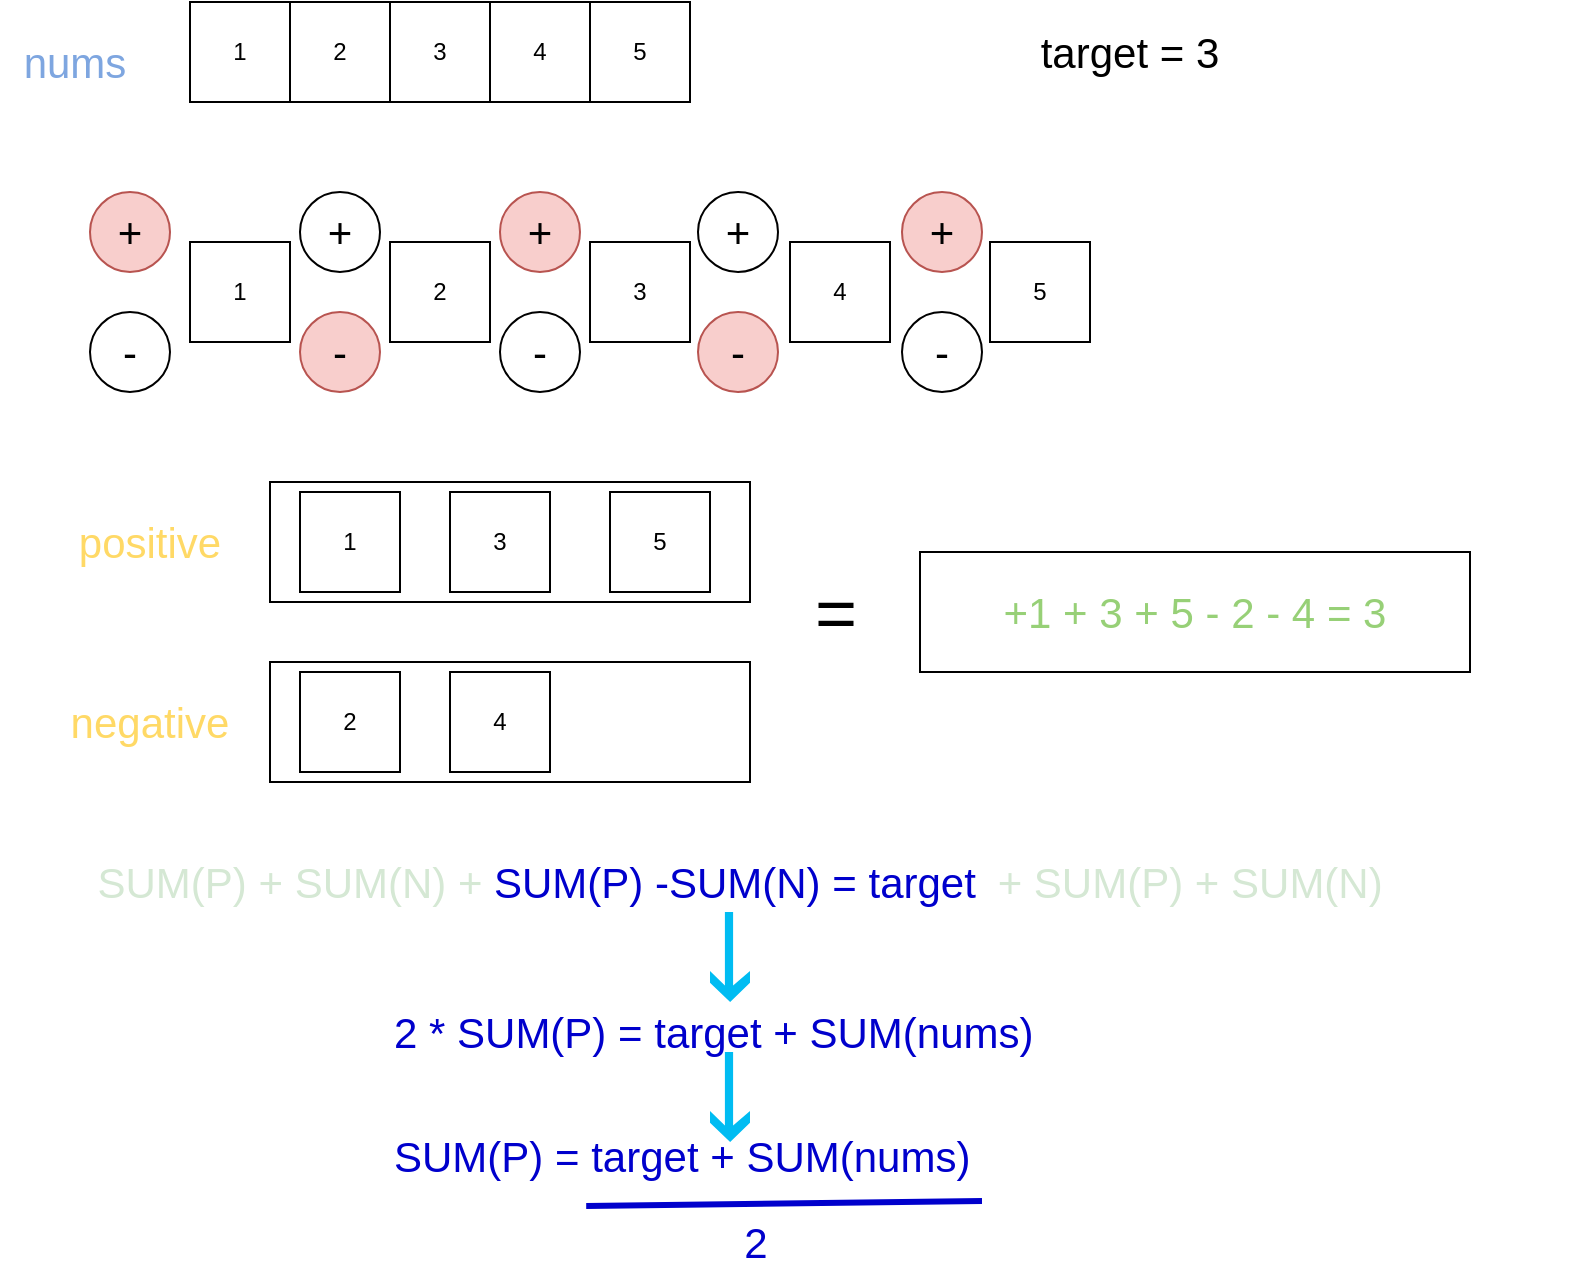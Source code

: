 <mxfile version="10.6.6" type="device"><diagram id="4IO8ltCWfnja1ZXnyxj4" name="第 1 页"><mxGraphModel dx="918" dy="461" grid="1" gridSize="10" guides="1" tooltips="1" connect="1" arrows="1" fold="1" page="1" pageScale="1" pageWidth="827" pageHeight="1169" math="0" shadow="0"><root><mxCell id="0"/><mxCell id="1" parent="0"/><mxCell id="KhiINrPCY1DJA5LcpeSP-1" value="1" style="rounded=0;whiteSpace=wrap;html=1;" vertex="1" parent="1"><mxGeometry x="110" y="50" width="50" height="50" as="geometry"/></mxCell><mxCell id="KhiINrPCY1DJA5LcpeSP-2" value="2" style="rounded=0;whiteSpace=wrap;html=1;" vertex="1" parent="1"><mxGeometry x="160" y="50" width="50" height="50" as="geometry"/></mxCell><mxCell id="KhiINrPCY1DJA5LcpeSP-3" value="3" style="rounded=0;whiteSpace=wrap;html=1;" vertex="1" parent="1"><mxGeometry x="210" y="50" width="50" height="50" as="geometry"/></mxCell><mxCell id="KhiINrPCY1DJA5LcpeSP-4" value="4" style="rounded=0;whiteSpace=wrap;html=1;" vertex="1" parent="1"><mxGeometry x="260" y="50" width="50" height="50" as="geometry"/></mxCell><mxCell id="KhiINrPCY1DJA5LcpeSP-5" value="5" style="rounded=0;whiteSpace=wrap;html=1;" vertex="1" parent="1"><mxGeometry x="310" y="50" width="50" height="50" as="geometry"/></mxCell><mxCell id="KhiINrPCY1DJA5LcpeSP-6" value="1" style="rounded=0;whiteSpace=wrap;html=1;" vertex="1" parent="1"><mxGeometry x="110" y="170" width="50" height="50" as="geometry"/></mxCell><mxCell id="KhiINrPCY1DJA5LcpeSP-8" value="2" style="rounded=0;whiteSpace=wrap;html=1;" vertex="1" parent="1"><mxGeometry x="210" y="170" width="50" height="50" as="geometry"/></mxCell><mxCell id="KhiINrPCY1DJA5LcpeSP-10" value="3" style="rounded=0;whiteSpace=wrap;html=1;" vertex="1" parent="1"><mxGeometry x="310" y="170" width="50" height="50" as="geometry"/></mxCell><mxCell id="KhiINrPCY1DJA5LcpeSP-11" value="4" style="rounded=0;whiteSpace=wrap;html=1;" vertex="1" parent="1"><mxGeometry x="410" y="170" width="50" height="50" as="geometry"/></mxCell><mxCell id="KhiINrPCY1DJA5LcpeSP-12" value="5" style="rounded=0;whiteSpace=wrap;html=1;" vertex="1" parent="1"><mxGeometry x="510" y="170" width="50" height="50" as="geometry"/></mxCell><mxCell id="KhiINrPCY1DJA5LcpeSP-13" value="+" style="ellipse;whiteSpace=wrap;html=1;aspect=fixed;fontSize=21;" vertex="1" parent="1"><mxGeometry x="165" y="145" width="40" height="40" as="geometry"/></mxCell><mxCell id="KhiINrPCY1DJA5LcpeSP-14" value="-" style="ellipse;whiteSpace=wrap;html=1;aspect=fixed;fontSize=21;fillColor=#f8cecc;strokeColor=#b85450;" vertex="1" parent="1"><mxGeometry x="165" y="205" width="40" height="40" as="geometry"/></mxCell><mxCell id="KhiINrPCY1DJA5LcpeSP-15" value="+" style="ellipse;whiteSpace=wrap;html=1;aspect=fixed;fontSize=21;fillColor=#f8cecc;strokeColor=#b85450;" vertex="1" parent="1"><mxGeometry x="60" y="145" width="40" height="40" as="geometry"/></mxCell><mxCell id="KhiINrPCY1DJA5LcpeSP-16" value="-" style="ellipse;whiteSpace=wrap;html=1;aspect=fixed;fontSize=21;" vertex="1" parent="1"><mxGeometry x="60" y="205" width="40" height="40" as="geometry"/></mxCell><mxCell id="KhiINrPCY1DJA5LcpeSP-17" value="+" style="ellipse;whiteSpace=wrap;html=1;aspect=fixed;fontSize=21;fillColor=#f8cecc;strokeColor=#b85450;" vertex="1" parent="1"><mxGeometry x="265" y="145" width="40" height="40" as="geometry"/></mxCell><mxCell id="KhiINrPCY1DJA5LcpeSP-18" value="-" style="ellipse;whiteSpace=wrap;html=1;aspect=fixed;fontSize=21;" vertex="1" parent="1"><mxGeometry x="265" y="205" width="40" height="40" as="geometry"/></mxCell><mxCell id="KhiINrPCY1DJA5LcpeSP-19" value="+" style="ellipse;whiteSpace=wrap;html=1;aspect=fixed;fontSize=21;" vertex="1" parent="1"><mxGeometry x="364" y="145" width="40" height="40" as="geometry"/></mxCell><mxCell id="KhiINrPCY1DJA5LcpeSP-20" value="-" style="ellipse;whiteSpace=wrap;html=1;aspect=fixed;fontSize=21;fillColor=#f8cecc;strokeColor=#b85450;" vertex="1" parent="1"><mxGeometry x="364" y="205" width="40" height="40" as="geometry"/></mxCell><mxCell id="KhiINrPCY1DJA5LcpeSP-21" value="+" style="ellipse;whiteSpace=wrap;html=1;aspect=fixed;fontSize=21;fillColor=#f8cecc;strokeColor=#b85450;" vertex="1" parent="1"><mxGeometry x="466" y="145" width="40" height="40" as="geometry"/></mxCell><mxCell id="KhiINrPCY1DJA5LcpeSP-22" value="-" style="ellipse;whiteSpace=wrap;html=1;aspect=fixed;fontSize=21;" vertex="1" parent="1"><mxGeometry x="466" y="205" width="40" height="40" as="geometry"/></mxCell><mxCell id="KhiINrPCY1DJA5LcpeSP-23" value="" style="rounded=0;whiteSpace=wrap;html=1;fontSize=21;" vertex="1" parent="1"><mxGeometry x="150" y="290" width="240" height="60" as="geometry"/></mxCell><mxCell id="KhiINrPCY1DJA5LcpeSP-24" value="target = 3" style="text;html=1;strokeColor=none;fillColor=none;align=center;verticalAlign=middle;whiteSpace=wrap;rounded=0;fontSize=21;" vertex="1" parent="1"><mxGeometry x="520" y="65" width="120" height="20" as="geometry"/></mxCell><mxCell id="KhiINrPCY1DJA5LcpeSP-25" value="nums" style="text;html=1;strokeColor=none;fillColor=none;align=center;verticalAlign=middle;whiteSpace=wrap;rounded=0;fontSize=21;fontColor=#7EA6E0;" vertex="1" parent="1"><mxGeometry x="15" y="70" width="75" height="20" as="geometry"/></mxCell><mxCell id="KhiINrPCY1DJA5LcpeSP-26" value="1" style="rounded=0;whiteSpace=wrap;html=1;" vertex="1" parent="1"><mxGeometry x="165" y="295" width="50" height="50" as="geometry"/></mxCell><mxCell id="KhiINrPCY1DJA5LcpeSP-27" value="3" style="rounded=0;whiteSpace=wrap;html=1;" vertex="1" parent="1"><mxGeometry x="240" y="295" width="50" height="50" as="geometry"/></mxCell><mxCell id="KhiINrPCY1DJA5LcpeSP-28" value="5" style="rounded=0;whiteSpace=wrap;html=1;" vertex="1" parent="1"><mxGeometry x="320" y="295" width="50" height="50" as="geometry"/></mxCell><mxCell id="KhiINrPCY1DJA5LcpeSP-29" value="positive" style="text;html=1;strokeColor=none;fillColor=none;align=center;verticalAlign=middle;whiteSpace=wrap;rounded=0;fontSize=21;fontColor=#FFD966;" vertex="1" parent="1"><mxGeometry x="70" y="310" width="40" height="20" as="geometry"/></mxCell><mxCell id="KhiINrPCY1DJA5LcpeSP-30" value="" style="rounded=0;whiteSpace=wrap;html=1;fontSize=21;" vertex="1" parent="1"><mxGeometry x="150" y="380" width="240" height="60" as="geometry"/></mxCell><mxCell id="KhiINrPCY1DJA5LcpeSP-31" value="2" style="rounded=0;whiteSpace=wrap;html=1;" vertex="1" parent="1"><mxGeometry x="165" y="385" width="50" height="50" as="geometry"/></mxCell><mxCell id="KhiINrPCY1DJA5LcpeSP-32" value="4" style="rounded=0;whiteSpace=wrap;html=1;" vertex="1" parent="1"><mxGeometry x="240" y="385" width="50" height="50" as="geometry"/></mxCell><mxCell id="KhiINrPCY1DJA5LcpeSP-34" value="negative" style="text;html=1;strokeColor=none;fillColor=none;align=center;verticalAlign=middle;whiteSpace=wrap;rounded=0;fontSize=21;fontColor=#FFD966;" vertex="1" parent="1"><mxGeometry x="70" y="400" width="40" height="20" as="geometry"/></mxCell><mxCell id="KhiINrPCY1DJA5LcpeSP-35" value="&lt;font color=&quot;#97d077&quot;&gt;+1 + 3 + 5 - 2 - 4 = 3&lt;/font&gt;" style="rounded=0;whiteSpace=wrap;html=1;fontSize=21;fontColor=#FFD966;" vertex="1" parent="1"><mxGeometry x="475" y="325" width="275" height="60" as="geometry"/></mxCell><mxCell id="KhiINrPCY1DJA5LcpeSP-36" value="&lt;font color=&quot;#000000&quot; style=&quot;font-size: 36px&quot;&gt;=&lt;/font&gt;" style="text;html=1;strokeColor=none;fillColor=none;align=center;verticalAlign=middle;whiteSpace=wrap;rounded=0;fontSize=21;fontColor=#FFD966;" vertex="1" parent="1"><mxGeometry x="412.5" y="345" width="40" height="20" as="geometry"/></mxCell><mxCell id="KhiINrPCY1DJA5LcpeSP-37" value="&lt;font color=&quot;#0000cc&quot;&gt;SUM(P) -SUM(N) = target&lt;br&gt;&lt;/font&gt;" style="text;html=1;strokeColor=none;fillColor=none;align=left;verticalAlign=middle;whiteSpace=wrap;rounded=0;fontSize=21;fontColor=#FFD966;" vertex="1" parent="1"><mxGeometry x="260" y="480" width="545" height="20" as="geometry"/></mxCell><mxCell id="KhiINrPCY1DJA5LcpeSP-41" value="SUM(P) + SUM(N) +" style="text;html=1;strokeColor=none;fillColor=none;align=center;verticalAlign=middle;whiteSpace=wrap;rounded=0;fontSize=21;fontColor=#D5E8D4;" vertex="1" parent="1"><mxGeometry x="50" y="480" width="220" height="20" as="geometry"/></mxCell><mxCell id="KhiINrPCY1DJA5LcpeSP-42" value="+ SUM(P) + SUM(N)&amp;nbsp;" style="text;html=1;strokeColor=none;fillColor=none;align=center;verticalAlign=middle;whiteSpace=wrap;rounded=0;fontSize=21;fontColor=#D5E8D4;" vertex="1" parent="1"><mxGeometry x="502.5" y="480" width="220" height="20" as="geometry"/></mxCell><mxCell id="KhiINrPCY1DJA5LcpeSP-45" value="&lt;font color=&quot;#0000cc&quot;&gt;2 * SUM(P) = target + SUM(nums)&lt;br&gt;&lt;/font&gt;" style="text;html=1;strokeColor=none;fillColor=none;align=left;verticalAlign=middle;whiteSpace=wrap;rounded=0;fontSize=21;fontColor=#FFD966;" vertex="1" parent="1"><mxGeometry x="210" y="555" width="545" height="20" as="geometry"/></mxCell><mxCell id="KhiINrPCY1DJA5LcpeSP-46" value="&lt;font color=&quot;#0000cc&quot;&gt;SUM(P) = target + SUM(nums)&lt;br&gt;&amp;nbsp; &amp;nbsp; &amp;nbsp; &amp;nbsp;&lt;br&gt;&lt;/font&gt;" style="text;html=1;strokeColor=none;fillColor=none;align=left;verticalAlign=middle;whiteSpace=wrap;rounded=0;fontSize=21;fontColor=#FFD966;" vertex="1" parent="1"><mxGeometry x="210" y="630" width="545" height="20" as="geometry"/></mxCell><mxCell id="KhiINrPCY1DJA5LcpeSP-47" value="" style="endArrow=none;html=1;fontSize=21;fontColor=#0000CC;strokeWidth=3;strokeColor=#0000CC;exitX=0.18;exitY=1.1;exitDx=0;exitDy=0;exitPerimeter=0;" edge="1" parent="1" source="KhiINrPCY1DJA5LcpeSP-46"><mxGeometry width="50" height="50" relative="1" as="geometry"><mxPoint x="378.5" y="649.5" as="sourcePoint"/><mxPoint x="506" y="649.5" as="targetPoint"/></mxGeometry></mxCell><mxCell id="KhiINrPCY1DJA5LcpeSP-48" value="2" style="text;html=1;strokeColor=none;fillColor=none;align=center;verticalAlign=middle;whiteSpace=wrap;rounded=0;fontSize=21;fontColor=#0000CC;" vertex="1" parent="1"><mxGeometry x="373" y="660" width="40" height="20" as="geometry"/></mxCell><mxCell id="KhiINrPCY1DJA5LcpeSP-49" value="" style="pointerEvents=1;shadow=0;dashed=0;html=1;strokeColor=none;labelPosition=center;verticalLabelPosition=bottom;verticalAlign=top;align=center;shape=mxgraph.mscae.deprecated.poster_arrow;fillColor=#00BCF2;fontSize=21;fontColor=#0000CC;" vertex="1" parent="1"><mxGeometry x="370" y="505" width="20" height="45" as="geometry"/></mxCell><mxCell id="KhiINrPCY1DJA5LcpeSP-50" value="" style="pointerEvents=1;shadow=0;dashed=0;html=1;strokeColor=none;labelPosition=center;verticalLabelPosition=bottom;verticalAlign=top;align=center;shape=mxgraph.mscae.deprecated.poster_arrow;fillColor=#00BCF2;fontSize=21;fontColor=#0000CC;" vertex="1" parent="1"><mxGeometry x="370" y="575" width="20" height="45" as="geometry"/></mxCell></root></mxGraphModel></diagram></mxfile>